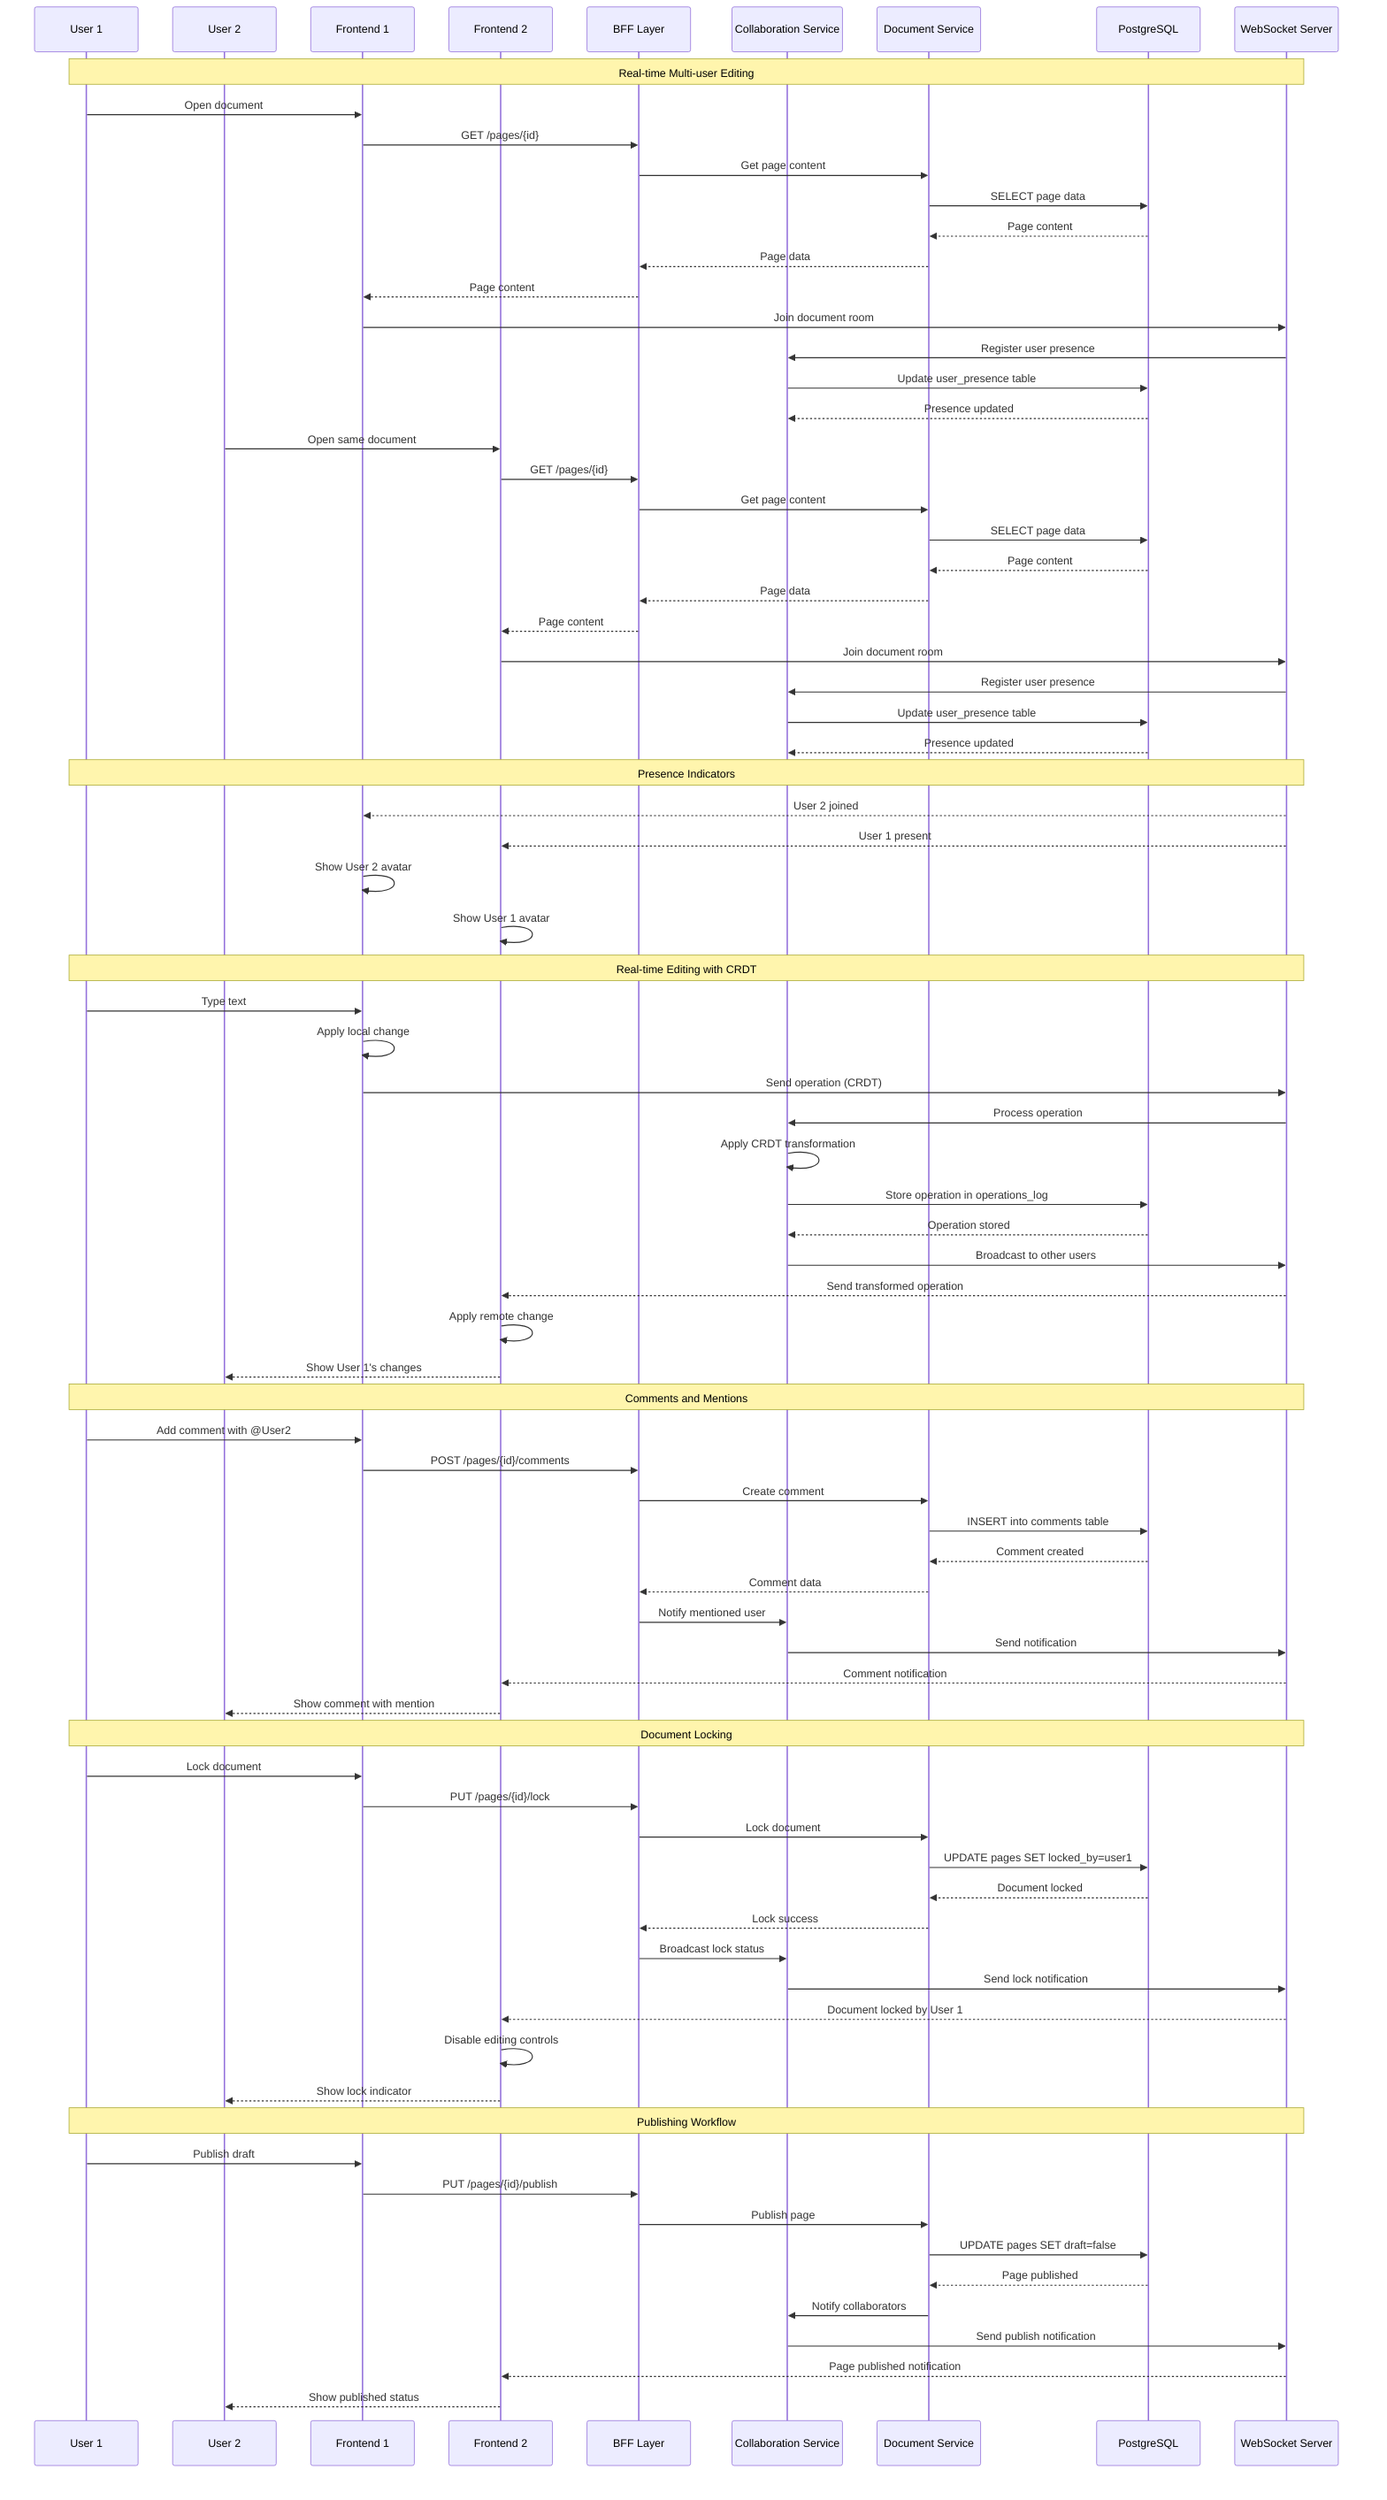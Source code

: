 sequenceDiagram
    participant U1 as User 1
    participant U2 as User 2
    participant FE1 as Frontend 1
    participant FE2 as Frontend 2
    participant BFF as BFF Layer
    participant CS as Collaboration Service
    participant DS as Document Service
    participant PG as PostgreSQL
    participant WS as WebSocket Server

    Note over U1,WS: Real-time Multi-user Editing
    
    U1->>FE1: Open document
    FE1->>BFF: GET /pages/{id}
    BFF->>DS: Get page content
    DS->>PG: SELECT page data
    PG-->>DS: Page content
    DS-->>BFF: Page data
    BFF-->>FE1: Page content
    FE1->>WS: Join document room
    WS->>CS: Register user presence
    CS->>PG: Update user_presence table
    PG-->>CS: Presence updated
    
    U2->>FE2: Open same document
    FE2->>BFF: GET /pages/{id}
    BFF->>DS: Get page content
    DS->>PG: SELECT page data
    PG-->>DS: Page content
    DS-->>BFF: Page data
    BFF-->>FE2: Page content
    FE2->>WS: Join document room
    WS->>CS: Register user presence
    CS->>PG: Update user_presence table
    PG-->>CS: Presence updated
    
    Note over U1,WS: Presence Indicators
    
    WS-->>FE1: User 2 joined
    WS-->>FE2: User 1 present
    FE1->>FE1: Show User 2 avatar
    FE2->>FE2: Show User 1 avatar
    
    Note over U1,WS: Real-time Editing with CRDT
    
    U1->>FE1: Type text
    FE1->>FE1: Apply local change
    FE1->>WS: Send operation (CRDT)
    WS->>CS: Process operation
    CS->>CS: Apply CRDT transformation
    CS->>PG: Store operation in operations_log
    PG-->>CS: Operation stored
    CS->>WS: Broadcast to other users
    WS-->>FE2: Send transformed operation
    FE2->>FE2: Apply remote change
    FE2-->>U2: Show User 1's changes
    
    Note over U1,WS: Comments and Mentions
    
    U1->>FE1: Add comment with @User2
    FE1->>BFF: POST /pages/{id}/comments
    BFF->>DS: Create comment
    DS->>PG: INSERT into comments table
    PG-->>DS: Comment created
    DS-->>BFF: Comment data
    BFF->>CS: Notify mentioned user
    CS->>WS: Send notification
    WS-->>FE2: Comment notification
    FE2-->>U2: Show comment with mention
    
    Note over U1,WS: Document Locking
    
    U1->>FE1: Lock document
    FE1->>BFF: PUT /pages/{id}/lock
    BFF->>DS: Lock document
    DS->>PG: UPDATE pages SET locked_by=user1
    PG-->>DS: Document locked
    DS-->>BFF: Lock success
    BFF->>CS: Broadcast lock status
    CS->>WS: Send lock notification
    WS-->>FE2: Document locked by User 1
    FE2->>FE2: Disable editing controls
    FE2-->>U2: Show lock indicator
    
    Note over U1,WS: Publishing Workflow
    
    U1->>FE1: Publish draft
    FE1->>BFF: PUT /pages/{id}/publish
    BFF->>DS: Publish page
    DS->>PG: UPDATE pages SET draft=false
    PG-->>DS: Page published
    DS->>CS: Notify collaborators
    CS->>WS: Send publish notification
    WS-->>FE2: Page published notification
    FE2-->>U2: Show published status